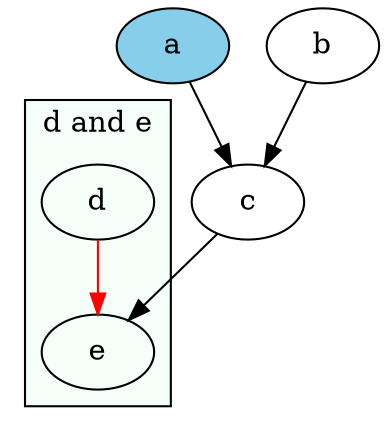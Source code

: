 digraph test{
    subgraph cluster_de{
        label = "d and e";
        bgcolor="mintcream";
        d;
        e;
    }
    
    a [style="filled", color="black", fillcolor="skyblue"];
    b;
    c;
    a->c;
    b->c;
    c->e;
    d->e [color="red"];

}